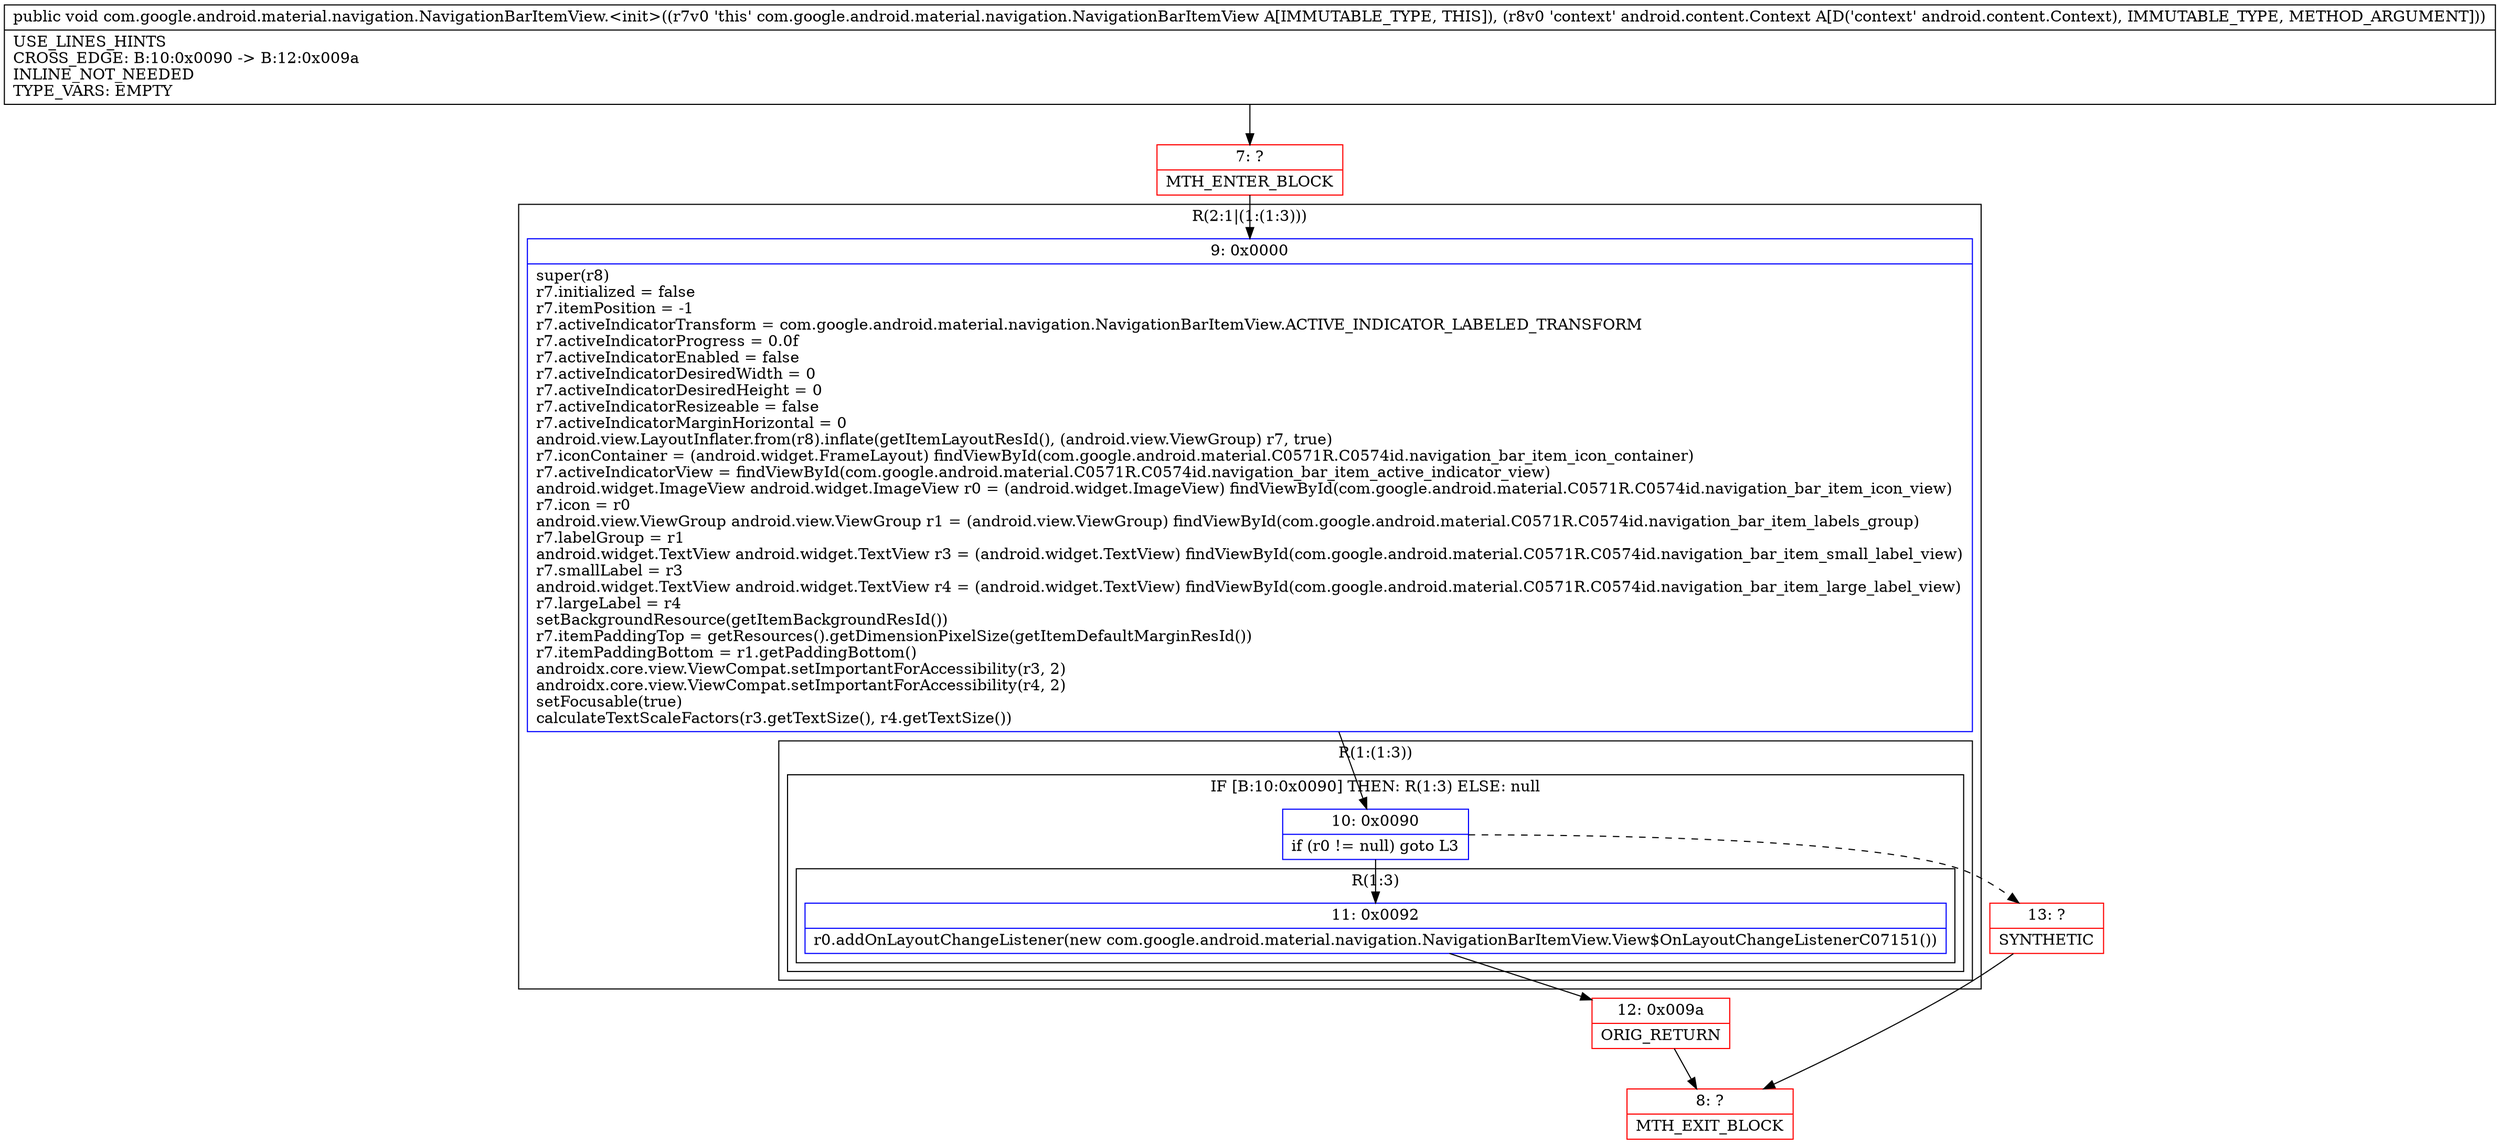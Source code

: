 digraph "CFG forcom.google.android.material.navigation.NavigationBarItemView.\<init\>(Landroid\/content\/Context;)V" {
subgraph cluster_Region_454195966 {
label = "R(2:1|(1:(1:3)))";
node [shape=record,color=blue];
Node_9 [shape=record,label="{9\:\ 0x0000|super(r8)\lr7.initialized = false\lr7.itemPosition = \-1\lr7.activeIndicatorTransform = com.google.android.material.navigation.NavigationBarItemView.ACTIVE_INDICATOR_LABELED_TRANSFORM\lr7.activeIndicatorProgress = 0.0f\lr7.activeIndicatorEnabled = false\lr7.activeIndicatorDesiredWidth = 0\lr7.activeIndicatorDesiredHeight = 0\lr7.activeIndicatorResizeable = false\lr7.activeIndicatorMarginHorizontal = 0\landroid.view.LayoutInflater.from(r8).inflate(getItemLayoutResId(), (android.view.ViewGroup) r7, true)\lr7.iconContainer = (android.widget.FrameLayout) findViewById(com.google.android.material.C0571R.C0574id.navigation_bar_item_icon_container)\lr7.activeIndicatorView = findViewById(com.google.android.material.C0571R.C0574id.navigation_bar_item_active_indicator_view)\landroid.widget.ImageView android.widget.ImageView r0 = (android.widget.ImageView) findViewById(com.google.android.material.C0571R.C0574id.navigation_bar_item_icon_view)\lr7.icon = r0\landroid.view.ViewGroup android.view.ViewGroup r1 = (android.view.ViewGroup) findViewById(com.google.android.material.C0571R.C0574id.navigation_bar_item_labels_group)\lr7.labelGroup = r1\landroid.widget.TextView android.widget.TextView r3 = (android.widget.TextView) findViewById(com.google.android.material.C0571R.C0574id.navigation_bar_item_small_label_view)\lr7.smallLabel = r3\landroid.widget.TextView android.widget.TextView r4 = (android.widget.TextView) findViewById(com.google.android.material.C0571R.C0574id.navigation_bar_item_large_label_view)\lr7.largeLabel = r4\lsetBackgroundResource(getItemBackgroundResId())\lr7.itemPaddingTop = getResources().getDimensionPixelSize(getItemDefaultMarginResId())\lr7.itemPaddingBottom = r1.getPaddingBottom()\landroidx.core.view.ViewCompat.setImportantForAccessibility(r3, 2)\landroidx.core.view.ViewCompat.setImportantForAccessibility(r4, 2)\lsetFocusable(true)\lcalculateTextScaleFactors(r3.getTextSize(), r4.getTextSize())\l}"];
subgraph cluster_Region_422818733 {
label = "R(1:(1:3))";
node [shape=record,color=blue];
subgraph cluster_IfRegion_1055116013 {
label = "IF [B:10:0x0090] THEN: R(1:3) ELSE: null";
node [shape=record,color=blue];
Node_10 [shape=record,label="{10\:\ 0x0090|if (r0 != null) goto L3\l}"];
subgraph cluster_Region_1416650329 {
label = "R(1:3)";
node [shape=record,color=blue];
Node_11 [shape=record,label="{11\:\ 0x0092|r0.addOnLayoutChangeListener(new com.google.android.material.navigation.NavigationBarItemView.View$OnLayoutChangeListenerC07151())\l}"];
}
}
}
}
Node_7 [shape=record,color=red,label="{7\:\ ?|MTH_ENTER_BLOCK\l}"];
Node_12 [shape=record,color=red,label="{12\:\ 0x009a|ORIG_RETURN\l}"];
Node_8 [shape=record,color=red,label="{8\:\ ?|MTH_EXIT_BLOCK\l}"];
Node_13 [shape=record,color=red,label="{13\:\ ?|SYNTHETIC\l}"];
MethodNode[shape=record,label="{public void com.google.android.material.navigation.NavigationBarItemView.\<init\>((r7v0 'this' com.google.android.material.navigation.NavigationBarItemView A[IMMUTABLE_TYPE, THIS]), (r8v0 'context' android.content.Context A[D('context' android.content.Context), IMMUTABLE_TYPE, METHOD_ARGUMENT]))  | USE_LINES_HINTS\lCROSS_EDGE: B:10:0x0090 \-\> B:12:0x009a\lINLINE_NOT_NEEDED\lTYPE_VARS: EMPTY\l}"];
MethodNode -> Node_7;Node_9 -> Node_10;
Node_10 -> Node_11;
Node_10 -> Node_13[style=dashed];
Node_11 -> Node_12;
Node_7 -> Node_9;
Node_12 -> Node_8;
Node_13 -> Node_8;
}

